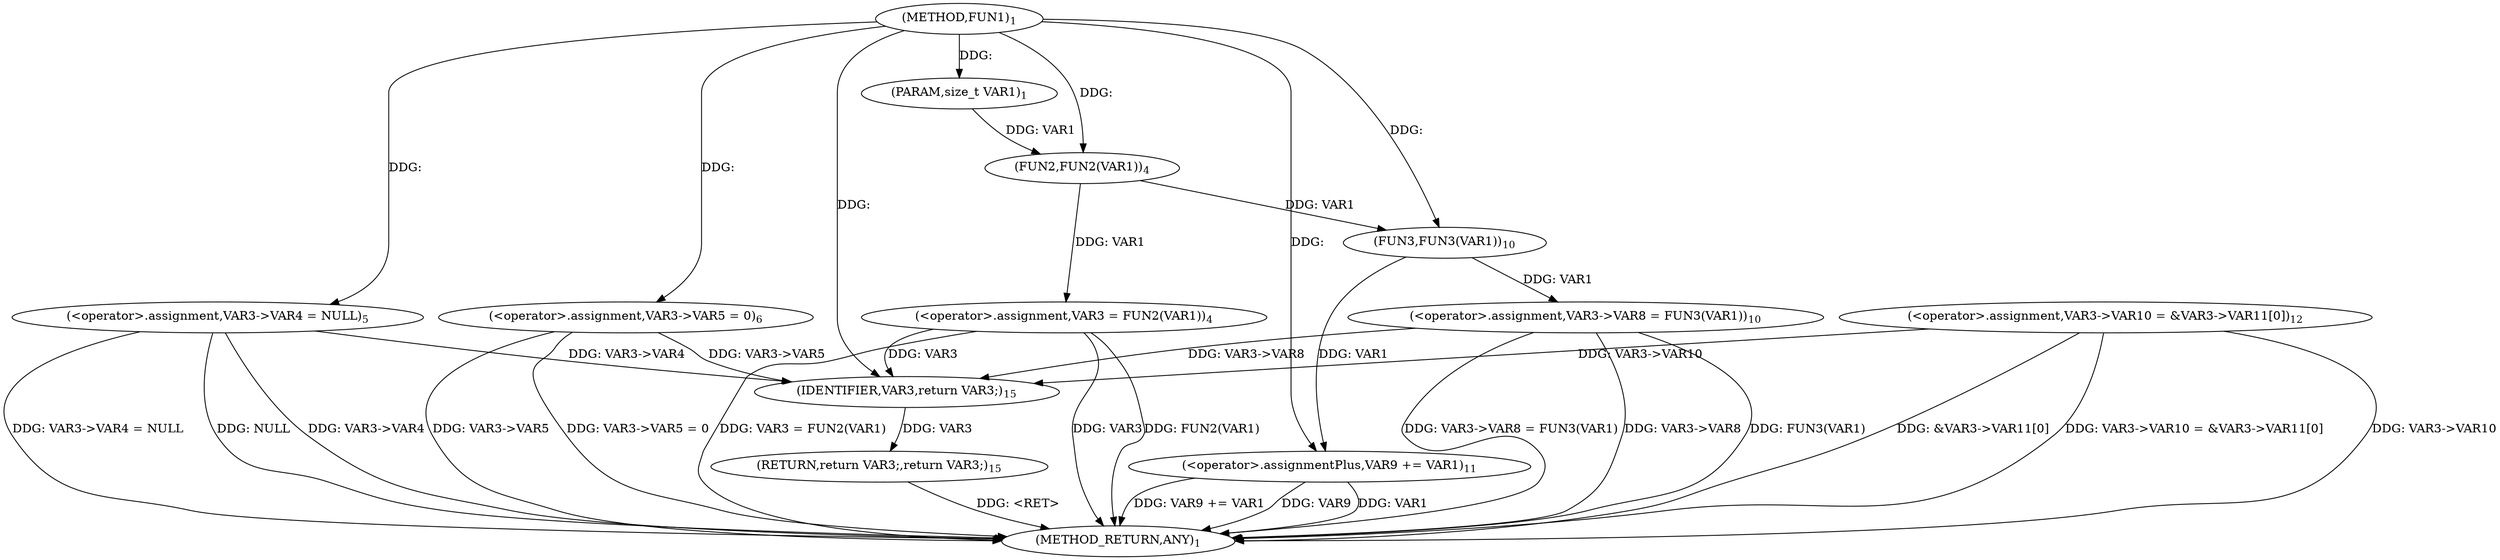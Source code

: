 digraph "FUN1" {  
"8" [label = <(METHOD,FUN1)<SUB>1</SUB>> ]
"47" [label = <(METHOD_RETURN,ANY)<SUB>1</SUB>> ]
"9" [label = <(PARAM,size_t VAR1)<SUB>1</SUB>> ]
"12" [label = <(&lt;operator&gt;.assignment,VAR3 = FUN2(VAR1))<SUB>4</SUB>> ]
"16" [label = <(&lt;operator&gt;.assignment,VAR3-&gt;VAR4 = NULL)<SUB>5</SUB>> ]
"21" [label = <(&lt;operator&gt;.assignment,VAR3-&gt;VAR5 = 0)<SUB>6</SUB>> ]
"26" [label = <(&lt;operator&gt;.assignment,VAR3-&gt;VAR8 = FUN3(VAR1))<SUB>10</SUB>> ]
"32" [label = <(&lt;operator&gt;.assignmentPlus,VAR9 += VAR1)<SUB>11</SUB>> ]
"35" [label = <(&lt;operator&gt;.assignment,VAR3-&gt;VAR10 = &amp;VAR3-&gt;VAR11[0])<SUB>12</SUB>> ]
"45" [label = <(RETURN,return VAR3;,return VAR3;)<SUB>15</SUB>> ]
"46" [label = <(IDENTIFIER,VAR3,return VAR3;)<SUB>15</SUB>> ]
"14" [label = <(FUN2,FUN2(VAR1))<SUB>4</SUB>> ]
"30" [label = <(FUN3,FUN3(VAR1))<SUB>10</SUB>> ]
  "45" -> "47"  [ label = "DDG: &lt;RET&gt;"] 
  "12" -> "47"  [ label = "DDG: VAR3"] 
  "12" -> "47"  [ label = "DDG: FUN2(VAR1)"] 
  "12" -> "47"  [ label = "DDG: VAR3 = FUN2(VAR1)"] 
  "16" -> "47"  [ label = "DDG: VAR3-&gt;VAR4"] 
  "16" -> "47"  [ label = "DDG: VAR3-&gt;VAR4 = NULL"] 
  "21" -> "47"  [ label = "DDG: VAR3-&gt;VAR5"] 
  "21" -> "47"  [ label = "DDG: VAR3-&gt;VAR5 = 0"] 
  "26" -> "47"  [ label = "DDG: VAR3-&gt;VAR8"] 
  "26" -> "47"  [ label = "DDG: FUN3(VAR1)"] 
  "26" -> "47"  [ label = "DDG: VAR3-&gt;VAR8 = FUN3(VAR1)"] 
  "32" -> "47"  [ label = "DDG: VAR1"] 
  "32" -> "47"  [ label = "DDG: VAR9 += VAR1"] 
  "35" -> "47"  [ label = "DDG: VAR3-&gt;VAR10"] 
  "35" -> "47"  [ label = "DDG: &amp;VAR3-&gt;VAR11[0]"] 
  "35" -> "47"  [ label = "DDG: VAR3-&gt;VAR10 = &amp;VAR3-&gt;VAR11[0]"] 
  "16" -> "47"  [ label = "DDG: NULL"] 
  "32" -> "47"  [ label = "DDG: VAR9"] 
  "8" -> "9"  [ label = "DDG: "] 
  "14" -> "12"  [ label = "DDG: VAR1"] 
  "8" -> "16"  [ label = "DDG: "] 
  "8" -> "21"  [ label = "DDG: "] 
  "30" -> "26"  [ label = "DDG: VAR1"] 
  "30" -> "32"  [ label = "DDG: VAR1"] 
  "8" -> "32"  [ label = "DDG: "] 
  "46" -> "45"  [ label = "DDG: VAR3"] 
  "16" -> "46"  [ label = "DDG: VAR3-&gt;VAR4"] 
  "12" -> "46"  [ label = "DDG: VAR3"] 
  "21" -> "46"  [ label = "DDG: VAR3-&gt;VAR5"] 
  "35" -> "46"  [ label = "DDG: VAR3-&gt;VAR10"] 
  "26" -> "46"  [ label = "DDG: VAR3-&gt;VAR8"] 
  "8" -> "46"  [ label = "DDG: "] 
  "9" -> "14"  [ label = "DDG: VAR1"] 
  "8" -> "14"  [ label = "DDG: "] 
  "14" -> "30"  [ label = "DDG: VAR1"] 
  "8" -> "30"  [ label = "DDG: "] 
}
